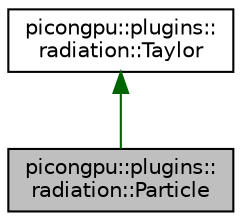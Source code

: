 digraph "picongpu::plugins::radiation::Particle"
{
 // LATEX_PDF_SIZE
  edge [fontname="Helvetica",fontsize="10",labelfontname="Helvetica",labelfontsize="10"];
  node [fontname="Helvetica",fontsize="10",shape=record];
  Node1 [label="picongpu::plugins::\lradiation::Particle",height=0.2,width=0.4,color="black", fillcolor="grey75", style="filled", fontcolor="black",tooltip=" "];
  Node2 -> Node1 [dir="back",color="darkgreen",fontsize="10",style="solid",fontname="Helvetica"];
  Node2 [label="picongpu::plugins::\lradiation::Taylor",height=0.2,width=0.4,color="black", fillcolor="white", style="filled",URL="$structpicongpu_1_1plugins_1_1radiation_1_1_taylor.html",tooltip=" "];
}
